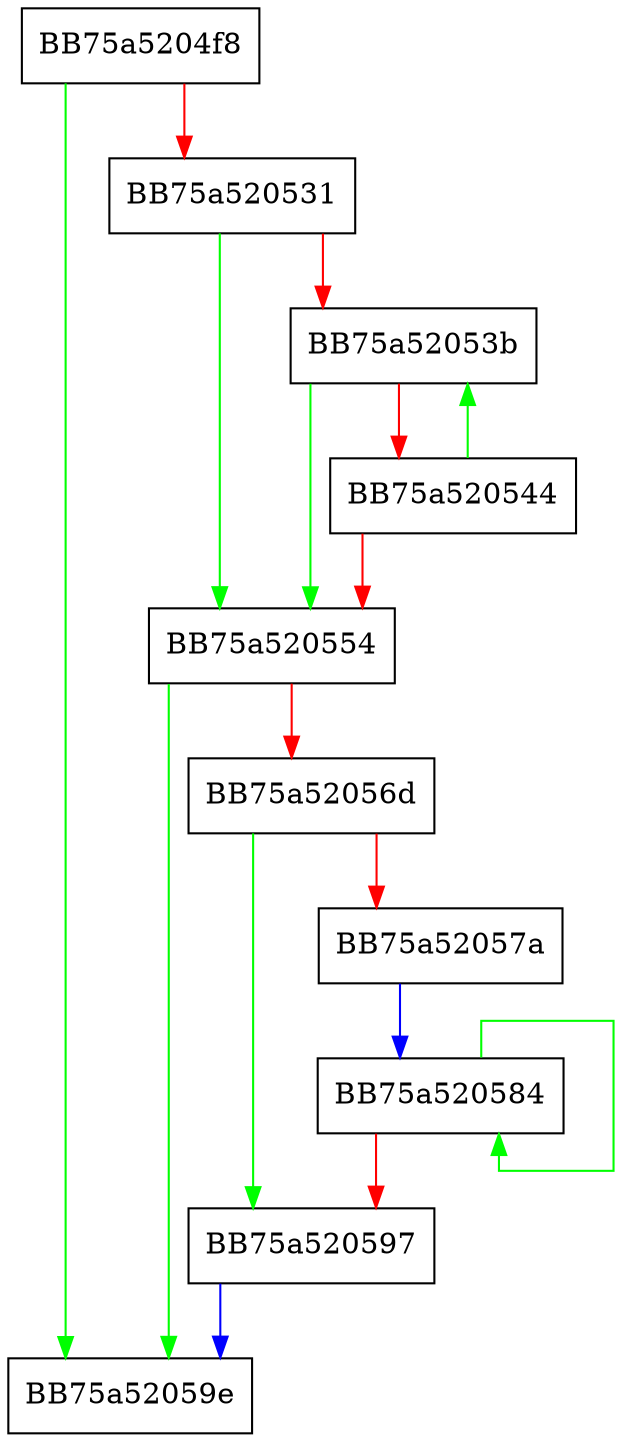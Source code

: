 digraph Get7Z64 {
  node [shape="box"];
  graph [splines=ortho];
  BB75a5204f8 -> BB75a52059e [color="green"];
  BB75a5204f8 -> BB75a520531 [color="red"];
  BB75a520531 -> BB75a520554 [color="green"];
  BB75a520531 -> BB75a52053b [color="red"];
  BB75a52053b -> BB75a520554 [color="green"];
  BB75a52053b -> BB75a520544 [color="red"];
  BB75a520544 -> BB75a52053b [color="green"];
  BB75a520544 -> BB75a520554 [color="red"];
  BB75a520554 -> BB75a52059e [color="green"];
  BB75a520554 -> BB75a52056d [color="red"];
  BB75a52056d -> BB75a520597 [color="green"];
  BB75a52056d -> BB75a52057a [color="red"];
  BB75a52057a -> BB75a520584 [color="blue"];
  BB75a520584 -> BB75a520584 [color="green"];
  BB75a520584 -> BB75a520597 [color="red"];
  BB75a520597 -> BB75a52059e [color="blue"];
}